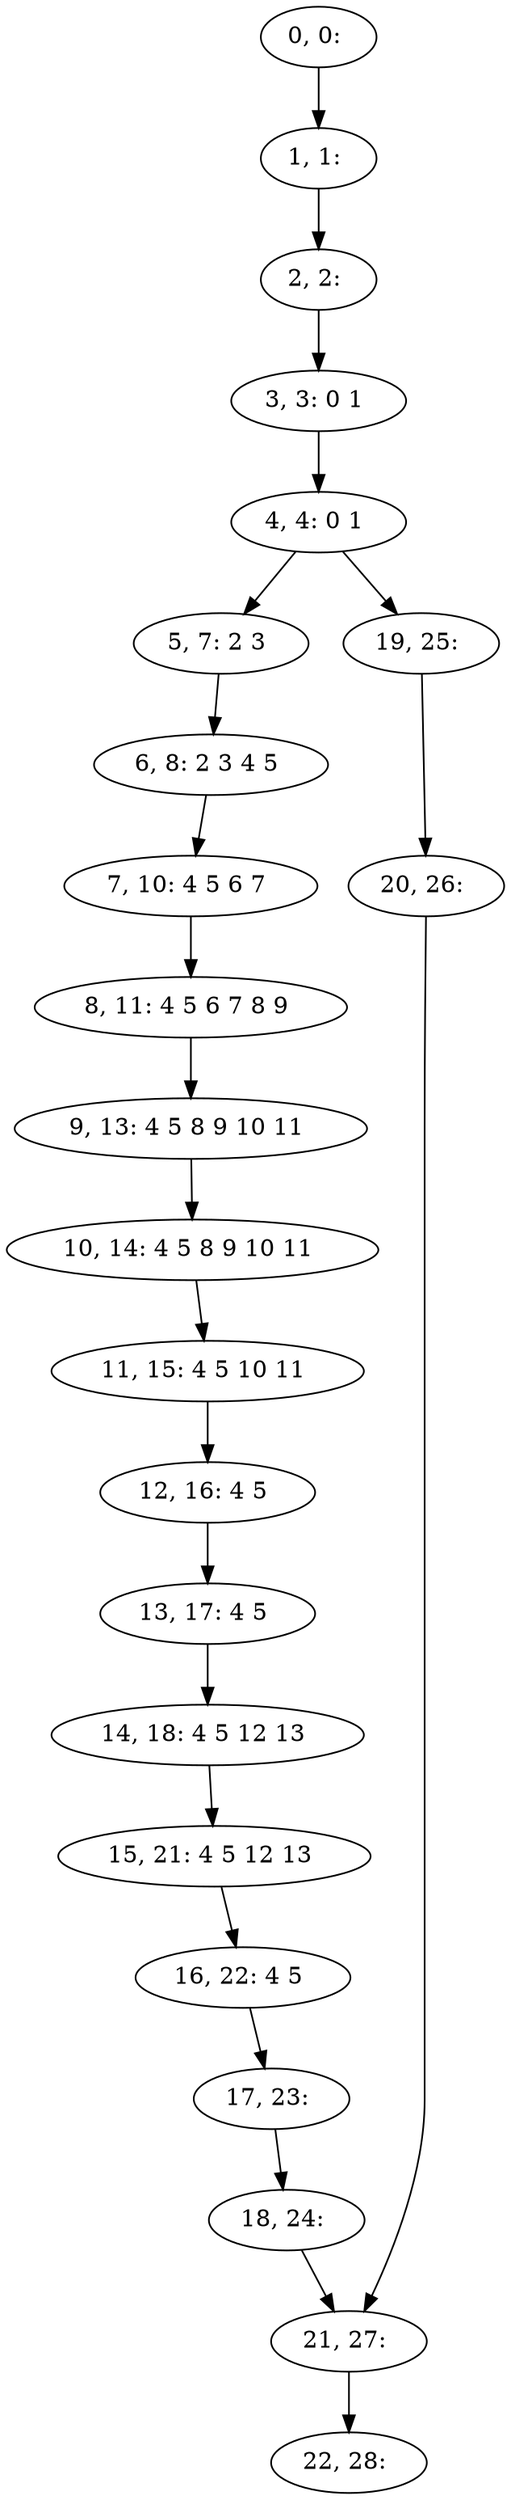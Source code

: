 digraph G {
0[label="0, 0: "];
1[label="1, 1: "];
2[label="2, 2: "];
3[label="3, 3: 0 1 "];
4[label="4, 4: 0 1 "];
5[label="5, 7: 2 3 "];
6[label="6, 8: 2 3 4 5 "];
7[label="7, 10: 4 5 6 7 "];
8[label="8, 11: 4 5 6 7 8 9 "];
9[label="9, 13: 4 5 8 9 10 11 "];
10[label="10, 14: 4 5 8 9 10 11 "];
11[label="11, 15: 4 5 10 11 "];
12[label="12, 16: 4 5 "];
13[label="13, 17: 4 5 "];
14[label="14, 18: 4 5 12 13 "];
15[label="15, 21: 4 5 12 13 "];
16[label="16, 22: 4 5 "];
17[label="17, 23: "];
18[label="18, 24: "];
19[label="19, 25: "];
20[label="20, 26: "];
21[label="21, 27: "];
22[label="22, 28: "];
0->1 ;
1->2 ;
2->3 ;
3->4 ;
4->5 ;
4->19 ;
5->6 ;
6->7 ;
7->8 ;
8->9 ;
9->10 ;
10->11 ;
11->12 ;
12->13 ;
13->14 ;
14->15 ;
15->16 ;
16->17 ;
17->18 ;
18->21 ;
19->20 ;
20->21 ;
21->22 ;
}
